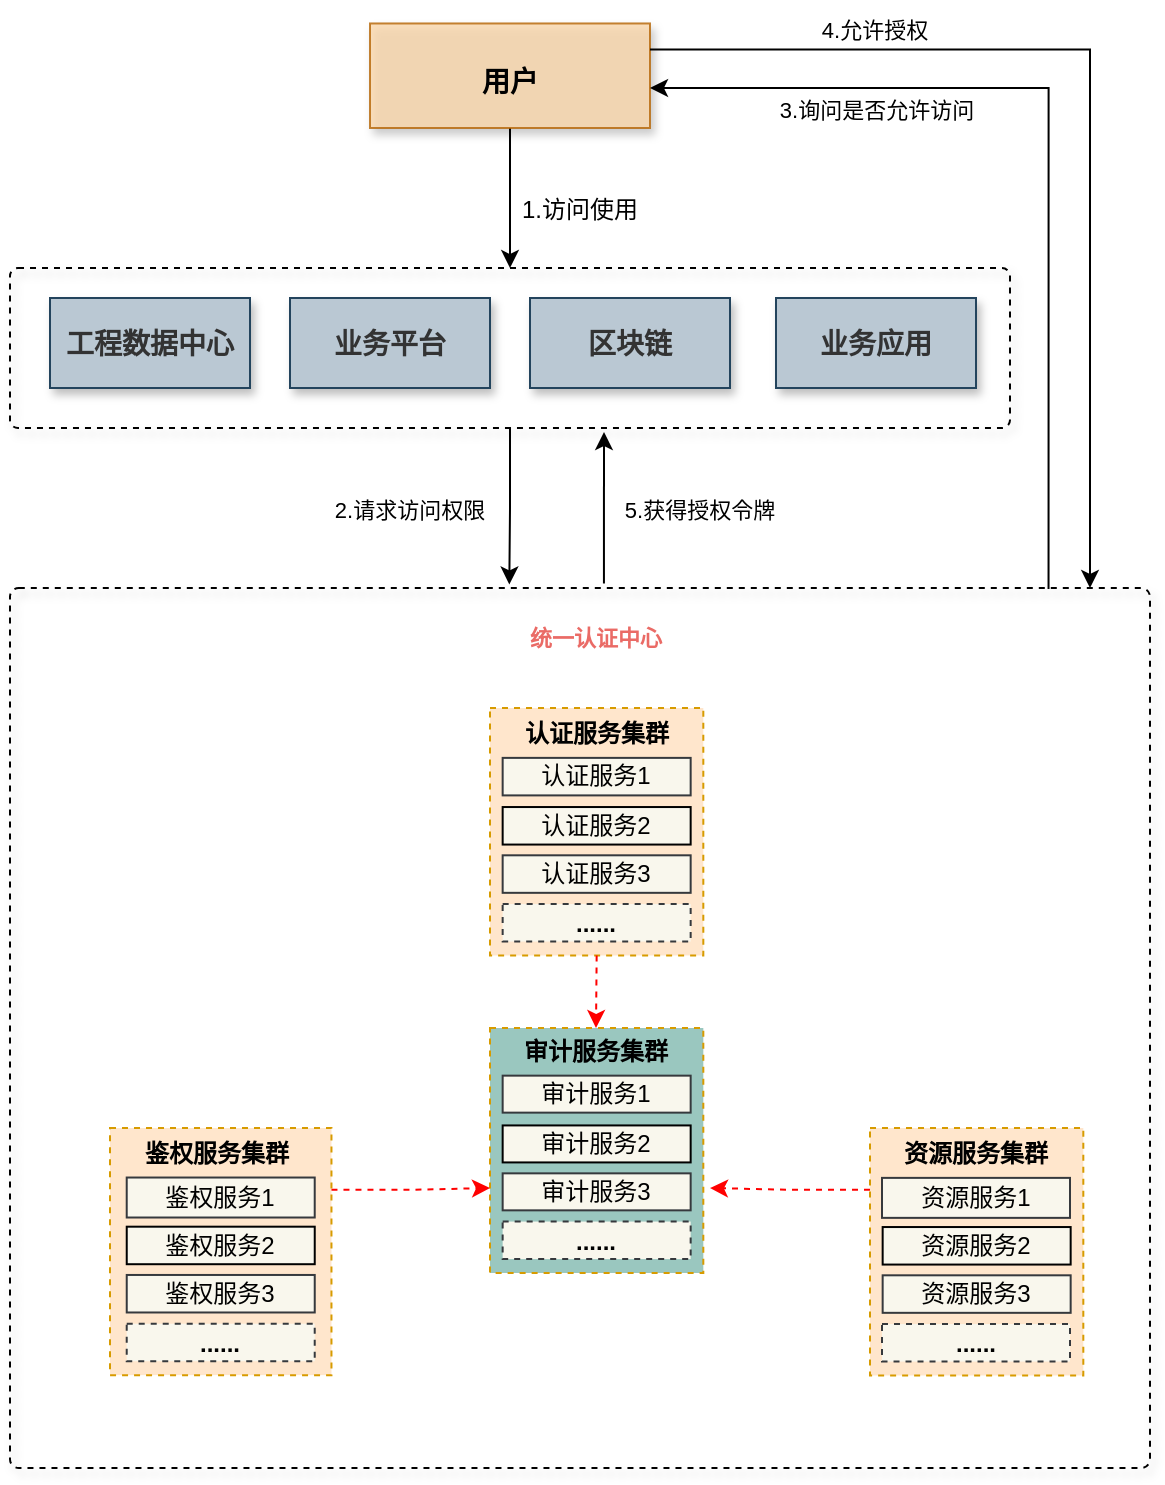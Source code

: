 <mxfile version="18.2.0" type="github" pages="2">
  <diagram id="8Mcmq0ioaoLnQd22ZTMx" name="第 1 页">
    <mxGraphModel dx="723" dy="438" grid="1" gridSize="10" guides="1" tooltips="1" connect="1" arrows="1" fold="1" page="1" pageScale="1" pageWidth="300" pageHeight="900" math="0" shadow="0">
      <root>
        <mxCell id="0" />
        <mxCell id="1" parent="0" />
        <mxCell id="Qy1Y6E39n3u61H79zV9y-25" value="" style="rounded=1;whiteSpace=wrap;html=1;shadow=1;fontSize=11;strokeWidth=1;fillColor=none;dashed=1;arcSize=5;" vertex="1" parent="1">
          <mxGeometry x="10" y="160" width="500" height="80" as="geometry" />
        </mxCell>
        <mxCell id="xZrQEDNqEejDbcOTDLVU-12" value="" style="text;html=1;fillColor=none;align=center;verticalAlign=middle;whiteSpace=wrap;fontSize=54;fontStyle=1;shadow=1;rounded=1;glass=0;sketch=0;arcSize=1;dashed=1;strokeWidth=1;container=0;strokeColor=default;" parent="1" vertex="1">
          <mxGeometry x="10" y="320" width="570" height="440" as="geometry" />
        </mxCell>
        <mxCell id="Qy1Y6E39n3u61H79zV9y-2" value="" style="edgeStyle=orthogonalEdgeStyle;elbow=horizontal;endArrow=classic;html=1;rounded=0;jumpStyle=none;exitX=0.5;exitY=1;exitDx=0;exitDy=0;entryX=0.438;entryY=-0.004;entryDx=0;entryDy=0;entryPerimeter=0;" edge="1" parent="1" source="Qy1Y6E39n3u61H79zV9y-25" target="xZrQEDNqEejDbcOTDLVU-12">
          <mxGeometry width="50" height="50" relative="1" as="geometry">
            <mxPoint x="410" y="320" as="sourcePoint" />
            <mxPoint x="270" y="320" as="targetPoint" />
          </mxGeometry>
        </mxCell>
        <mxCell id="Qy1Y6E39n3u61H79zV9y-9" value="" style="group" vertex="1" connectable="0" parent="1">
          <mxGeometry x="250" y="540" width="106.66" height="122.49" as="geometry" />
        </mxCell>
        <mxCell id="umusgo-0xjPPcqwDhXVJ-3" value="" style="rounded=0;whiteSpace=wrap;html=1;shadow=0;glass=0;sketch=0;fillColor=#9AC7BF;strokeColor=#d79b00;dashed=1;" parent="Qy1Y6E39n3u61H79zV9y-9" vertex="1">
          <mxGeometry width="106.66" height="122.49" as="geometry" />
        </mxCell>
        <mxCell id="umusgo-0xjPPcqwDhXVJ-4" value="&lt;font style=&quot;font-size: 12px;&quot;&gt;&lt;b&gt;审计服务集群&lt;/b&gt;&lt;/font&gt;" style="text;html=1;strokeColor=none;fillColor=none;align=center;verticalAlign=middle;whiteSpace=wrap;rounded=0;shadow=1;fontSize=16;" parent="Qy1Y6E39n3u61H79zV9y-9" vertex="1">
          <mxGeometry x="3.33" y="0.44" width="100" height="18.49" as="geometry" />
        </mxCell>
        <mxCell id="umusgo-0xjPPcqwDhXVJ-5" value="审计服务1" style="rounded=0;whiteSpace=wrap;html=1;shadow=0;fontSize=12;fillColor=#f9f7ed;strokeColor=#36393d;" parent="Qy1Y6E39n3u61H79zV9y-9" vertex="1">
          <mxGeometry x="6.33" y="23.826" width="94.0" height="18.493" as="geometry" />
        </mxCell>
        <mxCell id="umusgo-0xjPPcqwDhXVJ-6" value="审计服务2" style="rounded=0;whiteSpace=wrap;html=1;shadow=0;fontSize=12;fillColor=#f9f7ed;strokeColor=default;" parent="Qy1Y6E39n3u61H79zV9y-9" vertex="1">
          <mxGeometry x="6.33" y="48.717" width="94.0" height="18.493" as="geometry" />
        </mxCell>
        <mxCell id="umusgo-0xjPPcqwDhXVJ-7" value="审计服务3" style="rounded=0;whiteSpace=wrap;html=1;shadow=0;fontSize=12;fillColor=#f9f7ed;strokeColor=#36393d;" parent="Qy1Y6E39n3u61H79zV9y-9" vertex="1">
          <mxGeometry x="6.33" y="72.675" width="94.0" height="18.493" as="geometry" />
        </mxCell>
        <mxCell id="WMYxRCIe_ST6EQH2v5ZK-8" value="&lt;b&gt;......&lt;/b&gt;" style="rounded=0;whiteSpace=wrap;html=1;shadow=0;fontSize=12;fillColor=#f9f7ed;strokeColor=#36393d;dashed=1;verticalAlign=bottom;align=center;" vertex="1" parent="Qy1Y6E39n3u61H79zV9y-9">
          <mxGeometry x="6.33" y="96.786" width="94" height="18.759" as="geometry" />
        </mxCell>
        <mxCell id="Qy1Y6E39n3u61H79zV9y-6" value="" style="group" vertex="1" connectable="0" parent="1">
          <mxGeometry x="250" y="380" width="106.66" height="123.74" as="geometry" />
        </mxCell>
        <mxCell id="xZrQEDNqEejDbcOTDLVU-16" value="" style="rounded=0;whiteSpace=wrap;html=1;shadow=0;glass=0;sketch=0;fillColor=#ffe6cc;strokeColor=#d79b00;dashed=1;" parent="Qy1Y6E39n3u61H79zV9y-6" vertex="1">
          <mxGeometry width="106.66" height="123.74" as="geometry" />
        </mxCell>
        <mxCell id="xZrQEDNqEejDbcOTDLVU-17" value="&lt;span style=&quot;font-size: 12px;&quot;&gt;&lt;b&gt;认证服务集群&lt;/b&gt;&lt;/span&gt;" style="text;html=1;strokeColor=none;fillColor=none;align=center;verticalAlign=middle;whiteSpace=wrap;rounded=0;shadow=1;fontSize=16;" parent="Qy1Y6E39n3u61H79zV9y-6" vertex="1">
          <mxGeometry x="13.83" y="1.249" width="79" height="18.759" as="geometry" />
        </mxCell>
        <mxCell id="xZrQEDNqEejDbcOTDLVU-18" value="认证服务1" style="rounded=0;whiteSpace=wrap;html=1;shadow=0;fontSize=12;fillColor=#f9f7ed;strokeColor=#36393d;" parent="Qy1Y6E39n3u61H79zV9y-6" vertex="1">
          <mxGeometry x="6.33" y="24.938" width="94" height="18.759" as="geometry" />
        </mxCell>
        <mxCell id="xZrQEDNqEejDbcOTDLVU-19" value="认证服务2" style="rounded=0;whiteSpace=wrap;html=1;shadow=0;fontSize=12;fillColor=#f9f7ed;strokeColor=default;" parent="Qy1Y6E39n3u61H79zV9y-6" vertex="1">
          <mxGeometry x="6.33" y="49.519" width="94" height="18.759" as="geometry" />
        </mxCell>
        <mxCell id="xZrQEDNqEejDbcOTDLVU-20" value="认证服务3" style="rounded=0;whiteSpace=wrap;html=1;shadow=0;fontSize=12;fillColor=#f9f7ed;strokeColor=#36393d;" parent="Qy1Y6E39n3u61H79zV9y-6" vertex="1">
          <mxGeometry x="6.33" y="73.656" width="94" height="18.759" as="geometry" />
        </mxCell>
        <mxCell id="WMYxRCIe_ST6EQH2v5ZK-2" value="&lt;b&gt;......&lt;/b&gt;" style="rounded=0;whiteSpace=wrap;html=1;shadow=0;fontSize=12;fillColor=#f9f7ed;strokeColor=#36393d;dashed=1;verticalAlign=bottom;align=center;" vertex="1" parent="Qy1Y6E39n3u61H79zV9y-6">
          <mxGeometry x="6.33" y="98.036" width="94" height="18.759" as="geometry" />
        </mxCell>
        <mxCell id="Qy1Y6E39n3u61H79zV9y-8" value="" style="group" vertex="1" connectable="0" parent="1">
          <mxGeometry x="440" y="590" width="106.66" height="123.74" as="geometry" />
        </mxCell>
        <mxCell id="xZrQEDNqEejDbcOTDLVU-28" value="" style="rounded=0;whiteSpace=wrap;html=1;shadow=0;glass=0;sketch=0;fillColor=#ffe6cc;strokeColor=#d79b00;dashed=1;" parent="Qy1Y6E39n3u61H79zV9y-8" vertex="1">
          <mxGeometry width="106.66" height="123.74" as="geometry" />
        </mxCell>
        <mxCell id="xZrQEDNqEejDbcOTDLVU-29" value="&lt;font style=&quot;font-size: 12px;&quot;&gt;&lt;b&gt;资源服务集群&lt;/b&gt;&lt;/font&gt;" style="text;html=1;strokeColor=none;fillColor=none;align=center;verticalAlign=middle;whiteSpace=wrap;rounded=0;shadow=1;fontSize=16;" parent="Qy1Y6E39n3u61H79zV9y-8" vertex="1">
          <mxGeometry x="3" y="1.248" width="100" height="18.76" as="geometry" />
        </mxCell>
        <mxCell id="xZrQEDNqEejDbcOTDLVU-30" value="资源服务1" style="rounded=0;whiteSpace=wrap;html=1;shadow=0;fontSize=12;fillColor=#f9f7ed;strokeColor=#36393d;" parent="Qy1Y6E39n3u61H79zV9y-8" vertex="1">
          <mxGeometry x="6" y="24.938" width="94" height="19.99" as="geometry" />
        </mxCell>
        <mxCell id="xZrQEDNqEejDbcOTDLVU-31" value="资源服务2" style="rounded=0;whiteSpace=wrap;html=1;shadow=0;fontSize=12;fillColor=#f9f7ed;strokeColor=default;" parent="Qy1Y6E39n3u61H79zV9y-8" vertex="1">
          <mxGeometry x="6.33" y="49.519" width="94" height="18.759" as="geometry" />
        </mxCell>
        <mxCell id="xZrQEDNqEejDbcOTDLVU-32" value="资源服务3" style="rounded=0;whiteSpace=wrap;html=1;shadow=0;fontSize=12;fillColor=#f9f7ed;strokeColor=#36393d;" parent="Qy1Y6E39n3u61H79zV9y-8" vertex="1">
          <mxGeometry x="6.33" y="73.656" width="94" height="18.759" as="geometry" />
        </mxCell>
        <mxCell id="WMYxRCIe_ST6EQH2v5ZK-5" value="&lt;b&gt;......&lt;/b&gt;" style="rounded=0;whiteSpace=wrap;html=1;shadow=0;fontSize=12;fillColor=#f9f7ed;strokeColor=#36393d;dashed=1;verticalAlign=bottom;align=center;" vertex="1" parent="Qy1Y6E39n3u61H79zV9y-8">
          <mxGeometry x="6.0" y="98.036" width="94" height="18.759" as="geometry" />
        </mxCell>
        <mxCell id="Qy1Y6E39n3u61H79zV9y-7" value="" style="group" vertex="1" connectable="0" parent="1">
          <mxGeometry x="60.0" y="590" width="110.73" height="123.57" as="geometry" />
        </mxCell>
        <mxCell id="xZrQEDNqEejDbcOTDLVU-22" value="" style="rounded=0;whiteSpace=wrap;html=1;shadow=0;glass=0;sketch=0;fillColor=#ffe6cc;strokeColor=#d79b00;dashed=1;" parent="Qy1Y6E39n3u61H79zV9y-7" vertex="1">
          <mxGeometry width="110.73" height="123.57" as="geometry" />
        </mxCell>
        <mxCell id="xZrQEDNqEejDbcOTDLVU-23" value="&lt;font style=&quot;font-size: 12px;&quot;&gt;&lt;b&gt;鉴权服务集群&lt;/b&gt;&lt;/font&gt;" style="text;html=1;strokeColor=none;fillColor=none;align=center;verticalAlign=middle;whiteSpace=wrap;rounded=0;shadow=1;fontSize=16;" parent="Qy1Y6E39n3u61H79zV9y-7" vertex="1">
          <mxGeometry x="13.83" y="1.254" width="79" height="18.759" as="geometry" />
        </mxCell>
        <mxCell id="xZrQEDNqEejDbcOTDLVU-24" value="鉴权服务1" style="rounded=0;whiteSpace=wrap;html=1;shadow=0;fontSize=12;fillColor=#f9f7ed;strokeColor=#36393d;" parent="Qy1Y6E39n3u61H79zV9y-7" vertex="1">
          <mxGeometry x="8.36" y="24.763" width="94" height="19.99" as="geometry" />
        </mxCell>
        <mxCell id="xZrQEDNqEejDbcOTDLVU-25" value="鉴权服务2" style="rounded=0;whiteSpace=wrap;html=1;shadow=0;fontSize=12;fillColor=#f9f7ed;strokeColor=default;" parent="Qy1Y6E39n3u61H79zV9y-7" vertex="1">
          <mxGeometry x="8.37" y="49.344" width="94" height="18.759" as="geometry" />
        </mxCell>
        <mxCell id="xZrQEDNqEejDbcOTDLVU-26" value="鉴权服务3" style="rounded=0;whiteSpace=wrap;html=1;shadow=0;fontSize=12;fillColor=#f9f7ed;strokeColor=#36393d;" parent="Qy1Y6E39n3u61H79zV9y-7" vertex="1">
          <mxGeometry x="8.37" y="73.481" width="94" height="18.759" as="geometry" />
        </mxCell>
        <mxCell id="WMYxRCIe_ST6EQH2v5ZK-4" value="&lt;b&gt;......&lt;/b&gt;" style="rounded=0;whiteSpace=wrap;html=1;shadow=0;fontSize=12;fillColor=#f9f7ed;strokeColor=#36393d;dashed=1;verticalAlign=bottom;align=center;" vertex="1" parent="Qy1Y6E39n3u61H79zV9y-7">
          <mxGeometry x="8.36" y="97.866" width="94" height="18.759" as="geometry" />
        </mxCell>
        <mxCell id="Qy1Y6E39n3u61H79zV9y-18" style="edgeStyle=orthogonalEdgeStyle;rounded=0;jumpStyle=none;orthogonalLoop=1;jettySize=auto;html=1;entryX=0.5;entryY=0;entryDx=0;entryDy=0;fontSize=14;" edge="1" parent="1" source="Qy1Y6E39n3u61H79zV9y-15" target="Qy1Y6E39n3u61H79zV9y-25">
          <mxGeometry relative="1" as="geometry" />
        </mxCell>
        <mxCell id="Qy1Y6E39n3u61H79zV9y-15" value="&lt;font style=&quot;font-size: 14px;&quot;&gt;&lt;b&gt;用户&lt;/b&gt;&lt;/font&gt;" style="rounded=0;whiteSpace=wrap;html=1;shadow=1;glass=0;sketch=0;fontSize=20;fillColor=#fad7ac;strokeColor=#b46504;opacity=80;" vertex="1" parent="1">
          <mxGeometry x="190" y="37.73" width="140" height="52.27" as="geometry" />
        </mxCell>
        <mxCell id="Qy1Y6E39n3u61H79zV9y-19" value="&lt;font style=&quot;font-size: 12px;&quot;&gt;1.访问使用&lt;/font&gt;" style="text;html=1;strokeColor=none;fillColor=none;align=center;verticalAlign=middle;whiteSpace=wrap;rounded=0;shadow=1;fontSize=14;" vertex="1" parent="1">
          <mxGeometry x="255" y="120" width="80" height="20" as="geometry" />
        </mxCell>
        <mxCell id="Qy1Y6E39n3u61H79zV9y-20" value="&lt;font style=&quot;font-size: 11px;&quot;&gt;2.请求访问权限&lt;/font&gt;" style="text;html=1;strokeColor=none;fillColor=none;align=center;verticalAlign=middle;whiteSpace=wrap;rounded=0;shadow=1;fontSize=14;" vertex="1" parent="1">
          <mxGeometry x="165" y="270" width="90" height="20" as="geometry" />
        </mxCell>
        <mxCell id="Qy1Y6E39n3u61H79zV9y-22" value="" style="edgeStyle=orthogonalEdgeStyle;elbow=horizontal;endArrow=classic;html=1;rounded=0;jumpStyle=none;exitX=0.911;exitY=0.001;exitDx=0;exitDy=0;exitPerimeter=0;entryX=1;entryY=0.617;entryDx=0;entryDy=0;entryPerimeter=0;" edge="1" parent="1" source="xZrQEDNqEejDbcOTDLVU-12" target="Qy1Y6E39n3u61H79zV9y-15">
          <mxGeometry width="50" height="50" relative="1" as="geometry">
            <mxPoint x="530" y="300" as="sourcePoint" />
            <mxPoint x="340" y="80" as="targetPoint" />
            <Array as="points">
              <mxPoint x="529" y="70" />
            </Array>
          </mxGeometry>
        </mxCell>
        <mxCell id="Qy1Y6E39n3u61H79zV9y-23" value="&lt;font style=&quot;font-size: 11px;&quot;&gt;3.询问是否允许访问&lt;/font&gt;" style="text;html=1;strokeColor=none;fillColor=none;align=center;verticalAlign=middle;whiteSpace=wrap;rounded=0;shadow=1;fontSize=14;" vertex="1" parent="1">
          <mxGeometry x="386.66" y="70" width="113.34" height="20" as="geometry" />
        </mxCell>
        <mxCell id="Qy1Y6E39n3u61H79zV9y-29" value="&lt;b style=&quot;color: rgb(51, 51, 51); font-size: 14px;&quot;&gt;工程数据中心&lt;/b&gt;" style="rounded=0;whiteSpace=wrap;html=1;shadow=1;fontSize=11;strokeColor=#23445d;strokeWidth=1;fillColor=#bac8d3;" vertex="1" parent="1">
          <mxGeometry x="30" y="175" width="100" height="45" as="geometry" />
        </mxCell>
        <mxCell id="Qy1Y6E39n3u61H79zV9y-30" value="&lt;b style=&quot;color: rgb(51, 51, 51); font-size: 14px;&quot;&gt;业务平台&lt;/b&gt;" style="rounded=0;whiteSpace=wrap;html=1;shadow=1;fontSize=11;strokeColor=#23445d;strokeWidth=1;fillColor=#bac8d3;" vertex="1" parent="1">
          <mxGeometry x="150" y="175" width="100" height="45" as="geometry" />
        </mxCell>
        <mxCell id="Qy1Y6E39n3u61H79zV9y-31" value="&lt;b style=&quot;color: rgb(51, 51, 51); font-size: 14px;&quot;&gt;区块链&lt;/b&gt;" style="rounded=0;whiteSpace=wrap;html=1;shadow=1;fontSize=11;strokeColor=#23445d;strokeWidth=1;fillColor=#bac8d3;" vertex="1" parent="1">
          <mxGeometry x="270" y="175" width="100" height="45" as="geometry" />
        </mxCell>
        <mxCell id="Qy1Y6E39n3u61H79zV9y-32" value="&lt;b style=&quot;color: rgb(51, 51, 51); font-size: 14px;&quot;&gt;业务应用&lt;/b&gt;" style="rounded=0;whiteSpace=wrap;html=1;shadow=1;fontSize=11;strokeColor=#23445d;strokeWidth=1;fillColor=#bac8d3;" vertex="1" parent="1">
          <mxGeometry x="393" y="175" width="100" height="45" as="geometry" />
        </mxCell>
        <mxCell id="Qy1Y6E39n3u61H79zV9y-33" value="" style="edgeStyle=orthogonalEdgeStyle;elbow=horizontal;endArrow=classic;html=1;rounded=0;jumpStyle=none;exitX=1;exitY=0.25;exitDx=0;exitDy=0;" edge="1" parent="1" source="Qy1Y6E39n3u61H79zV9y-15">
          <mxGeometry width="50" height="50" relative="1" as="geometry">
            <mxPoint x="340" y="50" as="sourcePoint" />
            <mxPoint x="550" y="320" as="targetPoint" />
            <Array as="points">
              <mxPoint x="550" y="51" />
              <mxPoint x="550" y="320" />
            </Array>
          </mxGeometry>
        </mxCell>
        <mxCell id="Qy1Y6E39n3u61H79zV9y-36" value="&lt;font style=&quot;font-size: 11px;&quot;&gt;4.允许授权&lt;/font&gt;" style="text;html=1;strokeColor=none;fillColor=none;align=center;verticalAlign=middle;whiteSpace=wrap;rounded=0;shadow=1;fontSize=14;" vertex="1" parent="1">
          <mxGeometry x="386.33" y="30" width="113.34" height="20" as="geometry" />
        </mxCell>
        <mxCell id="Qy1Y6E39n3u61H79zV9y-37" value="" style="edgeStyle=orthogonalEdgeStyle;elbow=horizontal;endArrow=classic;html=1;rounded=0;jumpStyle=none;entryX=0.594;entryY=1.025;entryDx=0;entryDy=0;entryPerimeter=0;exitX=0.521;exitY=-0.005;exitDx=0;exitDy=0;exitPerimeter=0;" edge="1" parent="1" source="xZrQEDNqEejDbcOTDLVU-12" target="Qy1Y6E39n3u61H79zV9y-25">
          <mxGeometry width="50" height="50" relative="1" as="geometry">
            <mxPoint x="319" y="320" as="sourcePoint" />
            <mxPoint x="280" y="330" as="targetPoint" />
          </mxGeometry>
        </mxCell>
        <mxCell id="Qy1Y6E39n3u61H79zV9y-38" value="&lt;font style=&quot;font-size: 11px;&quot;&gt;5.获得授权令牌&lt;/font&gt;" style="text;html=1;strokeColor=none;fillColor=none;align=center;verticalAlign=middle;whiteSpace=wrap;rounded=0;shadow=1;fontSize=14;" vertex="1" parent="1">
          <mxGeometry x="310" y="270" width="90" height="20" as="geometry" />
        </mxCell>
        <mxCell id="Qy1Y6E39n3u61H79zV9y-46" style="edgeStyle=orthogonalEdgeStyle;rounded=0;jumpStyle=none;orthogonalLoop=1;jettySize=auto;html=1;fontSize=14;exitX=0;exitY=0.25;exitDx=0;exitDy=0;dashed=1;strokeColor=#FF0000;" edge="1" parent="1" source="xZrQEDNqEejDbcOTDLVU-28">
          <mxGeometry relative="1" as="geometry">
            <mxPoint x="460" y="549.942" as="sourcePoint" />
            <mxPoint x="360" y="620" as="targetPoint" />
          </mxGeometry>
        </mxCell>
        <mxCell id="Qy1Y6E39n3u61H79zV9y-47" style="edgeStyle=orthogonalEdgeStyle;rounded=0;jumpStyle=none;orthogonalLoop=1;jettySize=auto;html=1;fontSize=14;exitX=1;exitY=0.25;exitDx=0;exitDy=0;dashed=1;strokeColor=#FF0000;" edge="1" parent="1" source="xZrQEDNqEejDbcOTDLVU-22">
          <mxGeometry relative="1" as="geometry">
            <mxPoint x="170" y="630" as="sourcePoint" />
            <mxPoint x="250" y="620" as="targetPoint" />
          </mxGeometry>
        </mxCell>
        <mxCell id="Qy1Y6E39n3u61H79zV9y-48" style="edgeStyle=orthogonalEdgeStyle;rounded=0;jumpStyle=none;orthogonalLoop=1;jettySize=auto;html=1;fontSize=14;exitX=0.5;exitY=1;exitDx=0;exitDy=0;dashed=1;strokeColor=#FF0000;" edge="1" parent="1" source="xZrQEDNqEejDbcOTDLVU-16">
          <mxGeometry relative="1" as="geometry">
            <mxPoint x="450" y="630.935" as="sourcePoint" />
            <mxPoint x="303" y="540" as="targetPoint" />
          </mxGeometry>
        </mxCell>
        <mxCell id="Qy1Y6E39n3u61H79zV9y-50" value="&lt;b&gt;&lt;font color=&quot;#ea6b66&quot;&gt;统一认证中心&lt;/font&gt;&lt;/b&gt;" style="text;html=1;strokeColor=none;fillColor=none;align=center;verticalAlign=middle;whiteSpace=wrap;rounded=0;shadow=1;fontSize=11;" vertex="1" parent="1">
          <mxGeometry x="233.33" y="330" width="140" height="30" as="geometry" />
        </mxCell>
      </root>
    </mxGraphModel>
  </diagram>
  <diagram id="HrFjFPu9NfcljseWr6zG" name="第 2 页">
    <mxGraphModel dx="868" dy="525" grid="1" gridSize="10" guides="1" tooltips="1" connect="1" arrows="1" fold="1" page="1" pageScale="1" pageWidth="300" pageHeight="900" math="0" shadow="0">
      <root>
        <mxCell id="0" />
        <mxCell id="1" parent="0" />
      </root>
    </mxGraphModel>
  </diagram>
</mxfile>
